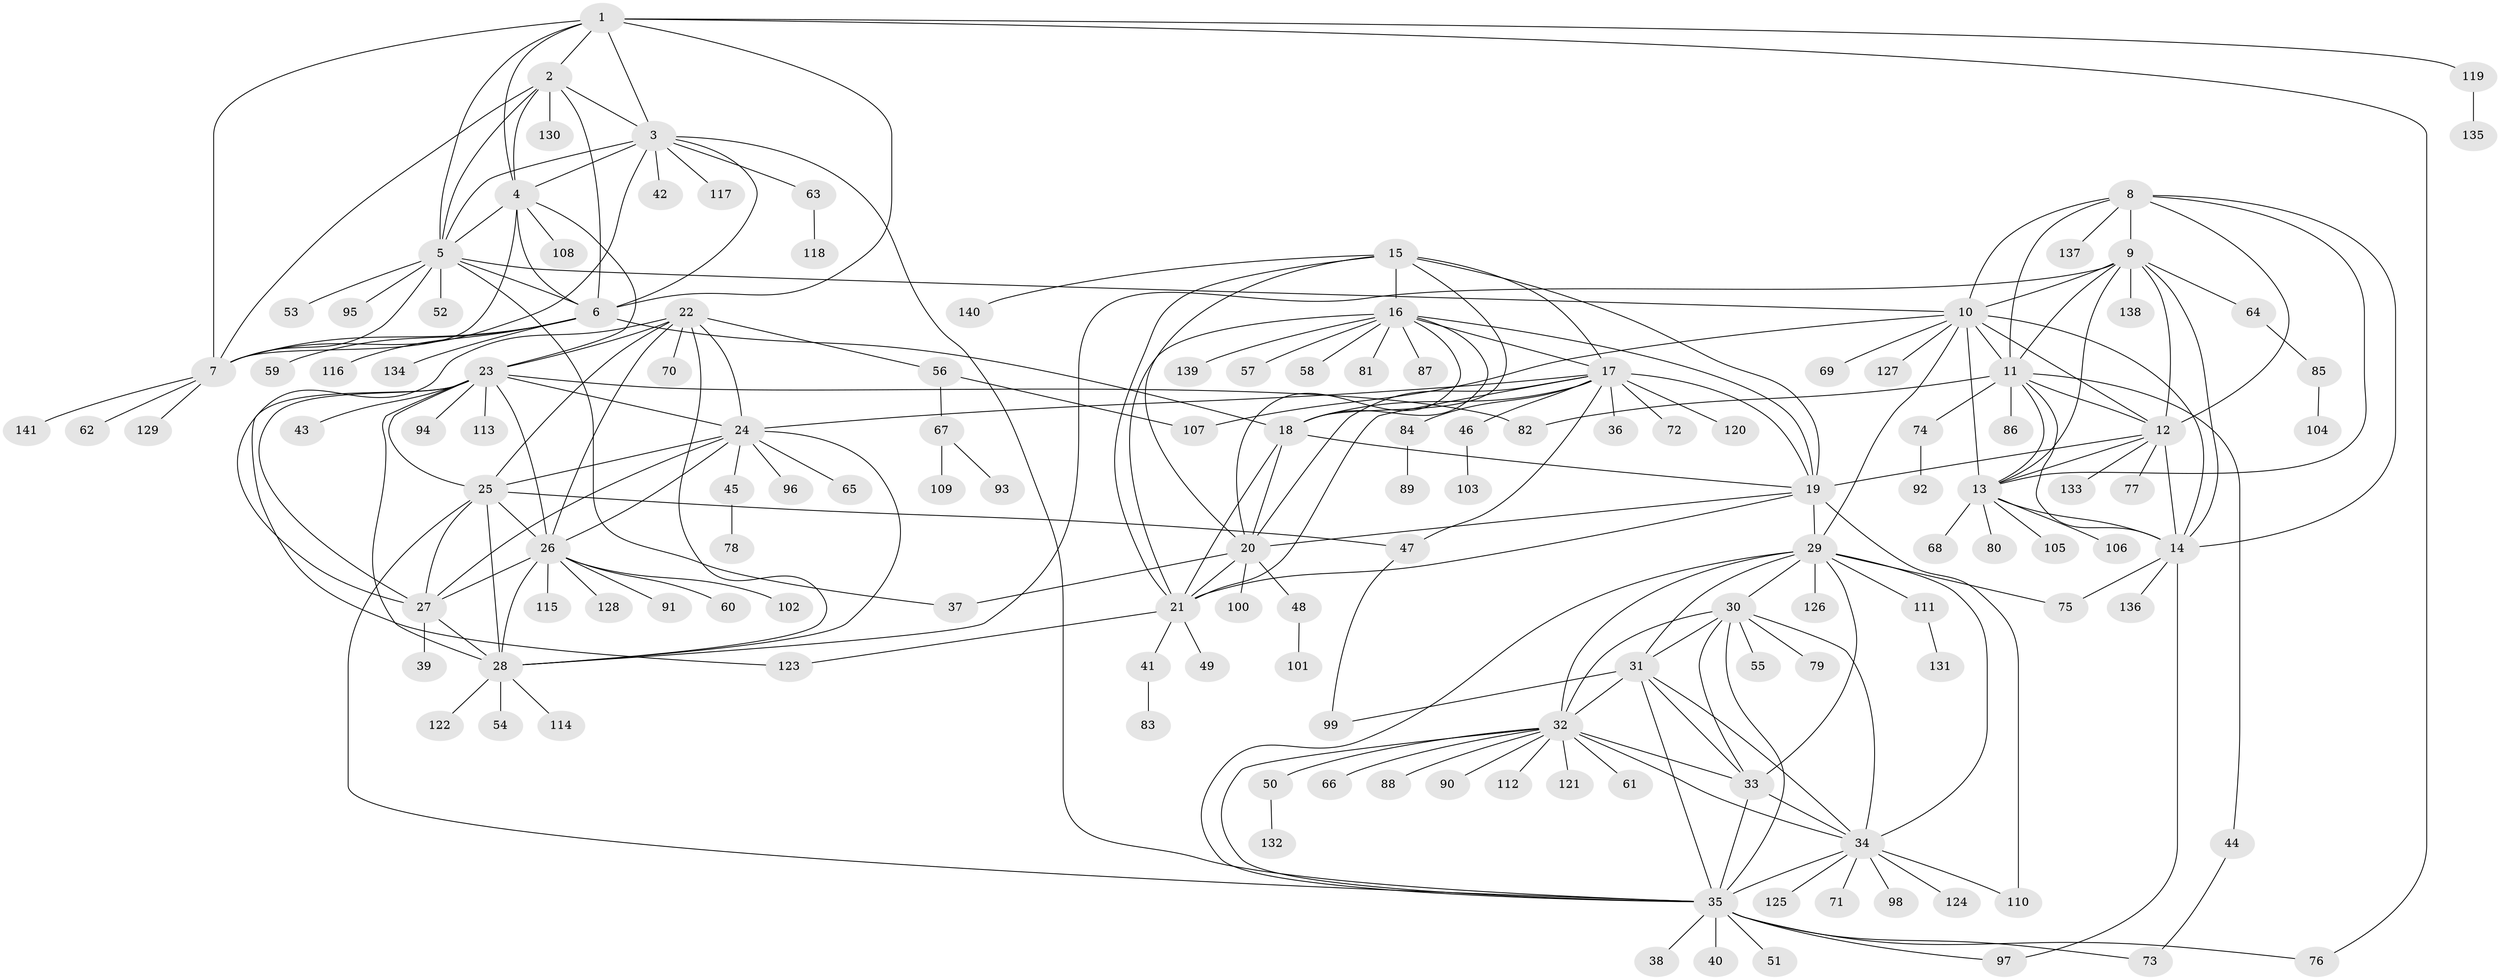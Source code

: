// Generated by graph-tools (version 1.1) at 2025/02/03/09/25 03:02:45]
// undirected, 141 vertices, 232 edges
graph export_dot {
graph [start="1"]
  node [color=gray90,style=filled];
  1;
  2;
  3;
  4;
  5;
  6;
  7;
  8;
  9;
  10;
  11;
  12;
  13;
  14;
  15;
  16;
  17;
  18;
  19;
  20;
  21;
  22;
  23;
  24;
  25;
  26;
  27;
  28;
  29;
  30;
  31;
  32;
  33;
  34;
  35;
  36;
  37;
  38;
  39;
  40;
  41;
  42;
  43;
  44;
  45;
  46;
  47;
  48;
  49;
  50;
  51;
  52;
  53;
  54;
  55;
  56;
  57;
  58;
  59;
  60;
  61;
  62;
  63;
  64;
  65;
  66;
  67;
  68;
  69;
  70;
  71;
  72;
  73;
  74;
  75;
  76;
  77;
  78;
  79;
  80;
  81;
  82;
  83;
  84;
  85;
  86;
  87;
  88;
  89;
  90;
  91;
  92;
  93;
  94;
  95;
  96;
  97;
  98;
  99;
  100;
  101;
  102;
  103;
  104;
  105;
  106;
  107;
  108;
  109;
  110;
  111;
  112;
  113;
  114;
  115;
  116;
  117;
  118;
  119;
  120;
  121;
  122;
  123;
  124;
  125;
  126;
  127;
  128;
  129;
  130;
  131;
  132;
  133;
  134;
  135;
  136;
  137;
  138;
  139;
  140;
  141;
  1 -- 2;
  1 -- 3;
  1 -- 4;
  1 -- 5;
  1 -- 6;
  1 -- 7;
  1 -- 76;
  1 -- 119;
  2 -- 3;
  2 -- 4;
  2 -- 5;
  2 -- 6;
  2 -- 7;
  2 -- 130;
  3 -- 4;
  3 -- 5;
  3 -- 6;
  3 -- 7;
  3 -- 35;
  3 -- 42;
  3 -- 63;
  3 -- 117;
  4 -- 5;
  4 -- 6;
  4 -- 7;
  4 -- 23;
  4 -- 108;
  5 -- 6;
  5 -- 7;
  5 -- 10;
  5 -- 37;
  5 -- 52;
  5 -- 53;
  5 -- 95;
  6 -- 7;
  6 -- 18;
  6 -- 59;
  6 -- 116;
  6 -- 134;
  7 -- 62;
  7 -- 129;
  7 -- 141;
  8 -- 9;
  8 -- 10;
  8 -- 11;
  8 -- 12;
  8 -- 13;
  8 -- 14;
  8 -- 137;
  9 -- 10;
  9 -- 11;
  9 -- 12;
  9 -- 13;
  9 -- 14;
  9 -- 28;
  9 -- 64;
  9 -- 138;
  10 -- 11;
  10 -- 12;
  10 -- 13;
  10 -- 14;
  10 -- 29;
  10 -- 69;
  10 -- 107;
  10 -- 127;
  11 -- 12;
  11 -- 13;
  11 -- 14;
  11 -- 44;
  11 -- 74;
  11 -- 82;
  11 -- 86;
  12 -- 13;
  12 -- 14;
  12 -- 19;
  12 -- 77;
  12 -- 133;
  13 -- 14;
  13 -- 68;
  13 -- 80;
  13 -- 105;
  13 -- 106;
  14 -- 75;
  14 -- 97;
  14 -- 136;
  15 -- 16;
  15 -- 17;
  15 -- 18;
  15 -- 19;
  15 -- 20;
  15 -- 21;
  15 -- 140;
  16 -- 17;
  16 -- 18;
  16 -- 19;
  16 -- 20;
  16 -- 21;
  16 -- 57;
  16 -- 58;
  16 -- 81;
  16 -- 87;
  16 -- 139;
  17 -- 18;
  17 -- 19;
  17 -- 20;
  17 -- 21;
  17 -- 24;
  17 -- 36;
  17 -- 46;
  17 -- 47;
  17 -- 72;
  17 -- 84;
  17 -- 120;
  18 -- 19;
  18 -- 20;
  18 -- 21;
  19 -- 20;
  19 -- 21;
  19 -- 29;
  19 -- 110;
  20 -- 21;
  20 -- 37;
  20 -- 48;
  20 -- 100;
  21 -- 41;
  21 -- 49;
  21 -- 123;
  22 -- 23;
  22 -- 24;
  22 -- 25;
  22 -- 26;
  22 -- 27;
  22 -- 28;
  22 -- 56;
  22 -- 70;
  23 -- 24;
  23 -- 25;
  23 -- 26;
  23 -- 27;
  23 -- 28;
  23 -- 43;
  23 -- 82;
  23 -- 94;
  23 -- 113;
  23 -- 123;
  24 -- 25;
  24 -- 26;
  24 -- 27;
  24 -- 28;
  24 -- 45;
  24 -- 65;
  24 -- 96;
  25 -- 26;
  25 -- 27;
  25 -- 28;
  25 -- 35;
  25 -- 47;
  26 -- 27;
  26 -- 28;
  26 -- 60;
  26 -- 91;
  26 -- 102;
  26 -- 115;
  26 -- 128;
  27 -- 28;
  27 -- 39;
  28 -- 54;
  28 -- 114;
  28 -- 122;
  29 -- 30;
  29 -- 31;
  29 -- 32;
  29 -- 33;
  29 -- 34;
  29 -- 35;
  29 -- 75;
  29 -- 111;
  29 -- 126;
  30 -- 31;
  30 -- 32;
  30 -- 33;
  30 -- 34;
  30 -- 35;
  30 -- 55;
  30 -- 79;
  31 -- 32;
  31 -- 33;
  31 -- 34;
  31 -- 35;
  31 -- 99;
  32 -- 33;
  32 -- 34;
  32 -- 35;
  32 -- 50;
  32 -- 61;
  32 -- 66;
  32 -- 88;
  32 -- 90;
  32 -- 112;
  32 -- 121;
  33 -- 34;
  33 -- 35;
  34 -- 35;
  34 -- 71;
  34 -- 98;
  34 -- 110;
  34 -- 124;
  34 -- 125;
  35 -- 38;
  35 -- 40;
  35 -- 51;
  35 -- 73;
  35 -- 76;
  35 -- 97;
  41 -- 83;
  44 -- 73;
  45 -- 78;
  46 -- 103;
  47 -- 99;
  48 -- 101;
  50 -- 132;
  56 -- 67;
  56 -- 107;
  63 -- 118;
  64 -- 85;
  67 -- 93;
  67 -- 109;
  74 -- 92;
  84 -- 89;
  85 -- 104;
  111 -- 131;
  119 -- 135;
}
